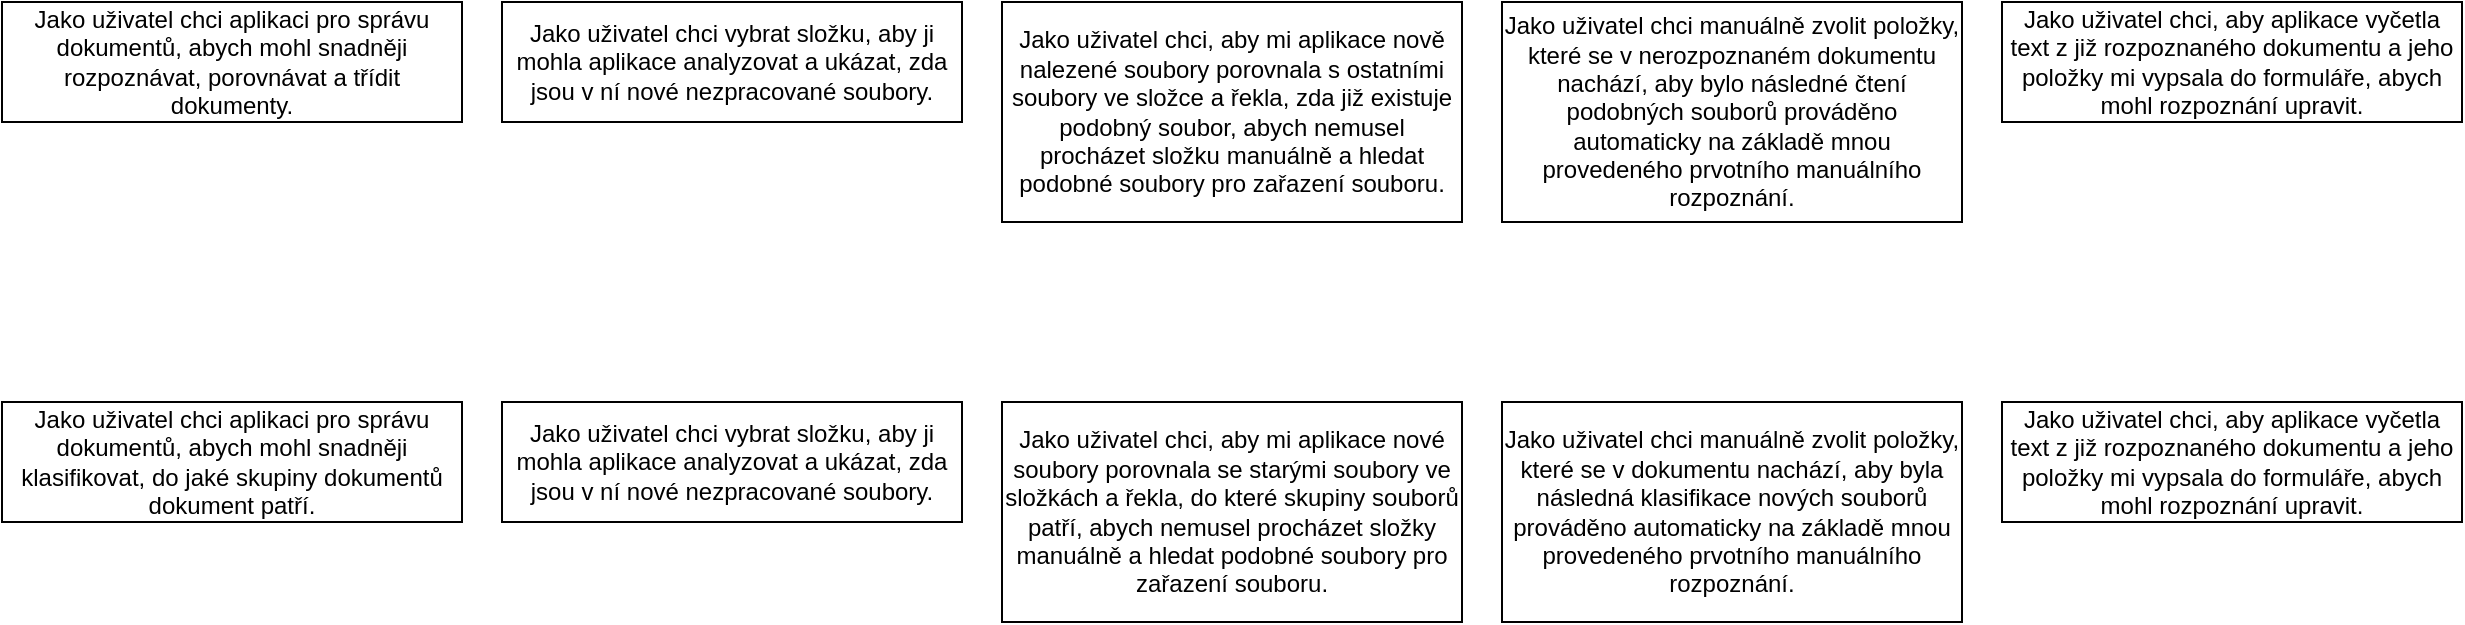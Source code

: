 <mxfile version="23.1.1" type="device">
  <diagram name="Stránka-1" id="ZmEeAT-vy_m8HkbJ93oo">
    <mxGraphModel dx="2117" dy="530" grid="1" gridSize="10" guides="1" tooltips="1" connect="1" arrows="1" fold="1" page="1" pageScale="1" pageWidth="827" pageHeight="1169" math="0" shadow="0">
      <root>
        <mxCell id="0" />
        <mxCell id="1" parent="0" />
        <mxCell id="eCVUBNEAupV6bUbY5cpm-1" value="Jako uživatel chci aplikaci pro správu dokumentů, abych mohl snadněji rozpoznávat, porovnávat&amp;nbsp;a třídit dokumenty." style="rounded=0;whiteSpace=wrap;html=1;" parent="1" vertex="1">
          <mxGeometry x="-720" y="80" width="230" height="60" as="geometry" />
        </mxCell>
        <mxCell id="eCVUBNEAupV6bUbY5cpm-2" value="Jako uživatel chci vybrat složku, aby ji mohla aplikace analyzovat a ukázat, zda jsou v ní nové nezpracované soubory." style="rounded=0;whiteSpace=wrap;html=1;" parent="1" vertex="1">
          <mxGeometry x="-470" y="80" width="230" height="60" as="geometry" />
        </mxCell>
        <mxCell id="eCVUBNEAupV6bUbY5cpm-3" value="Jako uživatel chci, aby mi aplikace nově nalezené&amp;nbsp;soubory porovnala s ostatními soubory ve složce a řekla, zda již existuje podobný soubor, abych nemusel procházet složku manuálně a hledat podobné soubory pro zařazení souboru." style="rounded=0;whiteSpace=wrap;html=1;" parent="1" vertex="1">
          <mxGeometry x="-220" y="80" width="230" height="110" as="geometry" />
        </mxCell>
        <mxCell id="eCVUBNEAupV6bUbY5cpm-4" value="Jako uživatel chci manuálně zvolit položky, které se v nerozpoznaném dokumentu nachází, aby bylo následné čtení podobných souborů prováděno automaticky na základě mnou provedeného prvotního manuálního rozpoznání." style="rounded=0;whiteSpace=wrap;html=1;" parent="1" vertex="1">
          <mxGeometry x="30" y="80" width="230" height="110" as="geometry" />
        </mxCell>
        <mxCell id="eCVUBNEAupV6bUbY5cpm-6" value="Jako uživatel chci, aby aplikace vyčetla text z již rozpoznaného dokumentu a jeho položky mi vypsala do formuláře, abych mohl rozpoznání upravit." style="rounded=0;whiteSpace=wrap;html=1;" parent="1" vertex="1">
          <mxGeometry x="280" y="80" width="230" height="60" as="geometry" />
        </mxCell>
        <mxCell id="Ge7kvNJYoYoRyKZNoIx1-6" value="Jako uživatel chci aplikaci pro správu dokumentů, abych mohl snadněji klasifikovat, do jaké skupiny dokumentů dokument patří." style="rounded=0;whiteSpace=wrap;html=1;" vertex="1" parent="1">
          <mxGeometry x="-720" y="280" width="230" height="60" as="geometry" />
        </mxCell>
        <mxCell id="Ge7kvNJYoYoRyKZNoIx1-7" value="Jako uživatel chci vybrat složku, aby ji mohla aplikace analyzovat a ukázat, zda jsou v ní nové nezpracované soubory." style="rounded=0;whiteSpace=wrap;html=1;" vertex="1" parent="1">
          <mxGeometry x="-470" y="280" width="230" height="60" as="geometry" />
        </mxCell>
        <mxCell id="Ge7kvNJYoYoRyKZNoIx1-8" value="Jako uživatel chci, aby mi aplikace nové soubory porovnala se starými soubory ve složkách a řekla, do které skupiny souborů patří, abych nemusel procházet složky manuálně a hledat podobné soubory pro zařazení souboru." style="rounded=0;whiteSpace=wrap;html=1;" vertex="1" parent="1">
          <mxGeometry x="-220" y="280" width="230" height="110" as="geometry" />
        </mxCell>
        <mxCell id="Ge7kvNJYoYoRyKZNoIx1-9" value="Jako uživatel chci manuálně zvolit položky, které se v dokumentu nachází, aby byla následná klasifikace nových souborů prováděno automaticky na základě mnou provedeného prvotního manuálního rozpoznání." style="rounded=0;whiteSpace=wrap;html=1;" vertex="1" parent="1">
          <mxGeometry x="30" y="280" width="230" height="110" as="geometry" />
        </mxCell>
        <mxCell id="Ge7kvNJYoYoRyKZNoIx1-10" value="Jako uživatel chci, aby aplikace vyčetla text z již rozpoznaného dokumentu a jeho položky mi vypsala do formuláře, abych mohl rozpoznání upravit." style="rounded=0;whiteSpace=wrap;html=1;" vertex="1" parent="1">
          <mxGeometry x="280" y="280" width="230" height="60" as="geometry" />
        </mxCell>
      </root>
    </mxGraphModel>
  </diagram>
</mxfile>
